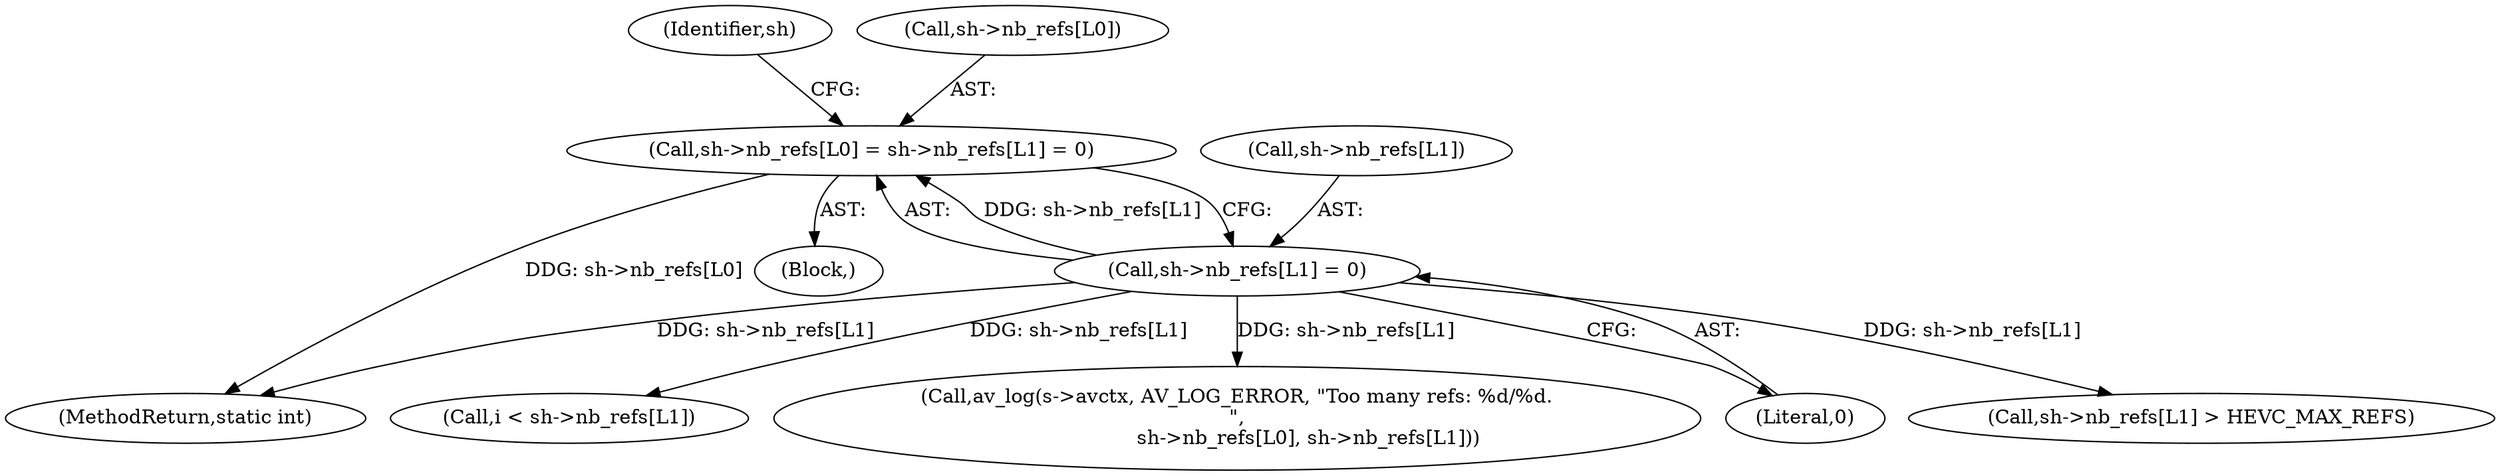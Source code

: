 digraph "0_FFmpeg_54655623a82632e7624714d7b2a3e039dc5faa7e_0@pointer" {
"1001090" [label="(Call,sh->nb_refs[L0] = sh->nb_refs[L1] = 0)"];
"1001096" [label="(Call,sh->nb_refs[L1] = 0)"];
"1001090" [label="(Call,sh->nb_refs[L0] = sh->nb_refs[L1] = 0)"];
"1001096" [label="(Call,sh->nb_refs[L1] = 0)"];
"1001188" [label="(Call,sh->nb_refs[L1] > HEVC_MAX_REFS)"];
"1002212" [label="(MethodReturn,static int)"];
"1001324" [label="(Call,i < sh->nb_refs[L1])"];
"1001196" [label="(Call,av_log(s->avctx, AV_LOG_ERROR, \"Too many refs: %d/%d.\n\",\n                       sh->nb_refs[L0], sh->nb_refs[L1]))"];
"1001097" [label="(Call,sh->nb_refs[L1])"];
"1001107" [label="(Identifier,sh)"];
"1000589" [label="(Block,)"];
"1001102" [label="(Literal,0)"];
"1001091" [label="(Call,sh->nb_refs[L0])"];
"1001090" -> "1000589"  [label="AST: "];
"1001090" -> "1001096"  [label="CFG: "];
"1001091" -> "1001090"  [label="AST: "];
"1001096" -> "1001090"  [label="AST: "];
"1001107" -> "1001090"  [label="CFG: "];
"1001090" -> "1002212"  [label="DDG: sh->nb_refs[L0]"];
"1001096" -> "1001090"  [label="DDG: sh->nb_refs[L1]"];
"1001096" -> "1001102"  [label="CFG: "];
"1001097" -> "1001096"  [label="AST: "];
"1001102" -> "1001096"  [label="AST: "];
"1001096" -> "1002212"  [label="DDG: sh->nb_refs[L1]"];
"1001096" -> "1001188"  [label="DDG: sh->nb_refs[L1]"];
"1001096" -> "1001196"  [label="DDG: sh->nb_refs[L1]"];
"1001096" -> "1001324"  [label="DDG: sh->nb_refs[L1]"];
}
